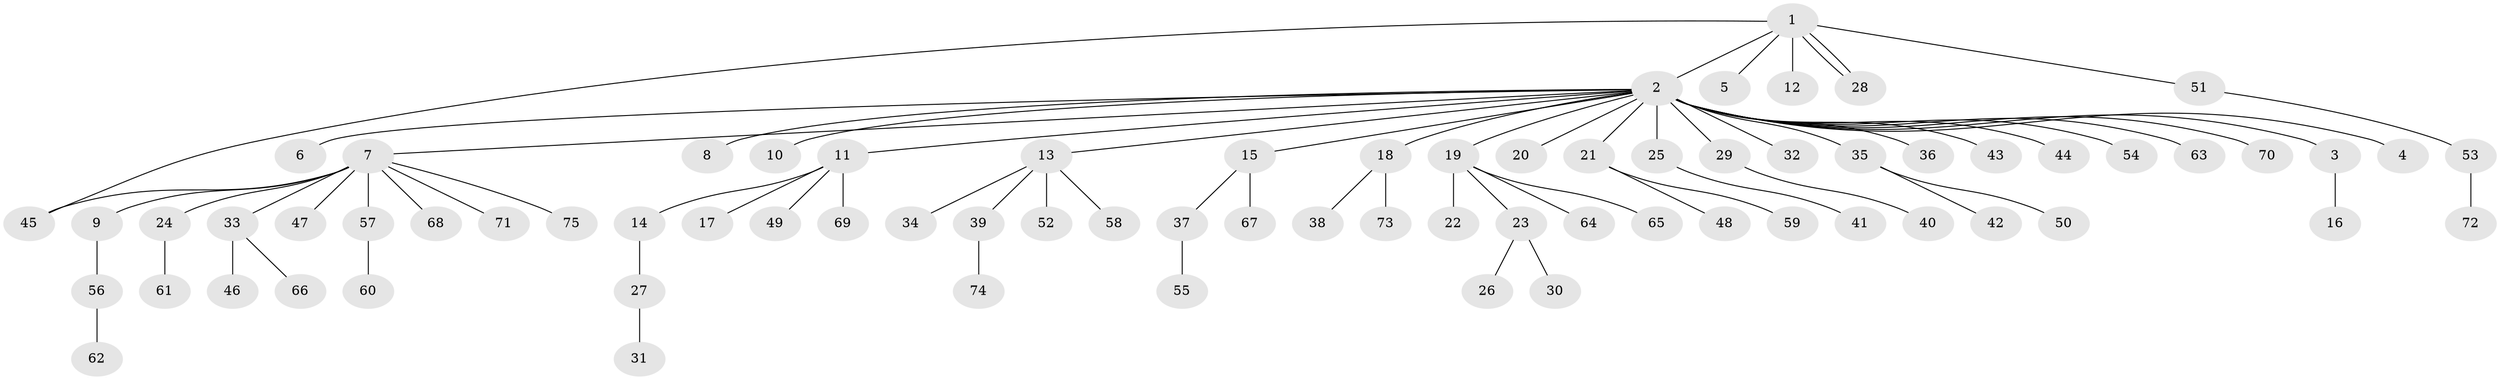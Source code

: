 // coarse degree distribution, {6: 0.01818181818181818, 23: 0.01818181818181818, 1: 0.6909090909090909, 10: 0.01818181818181818, 2: 0.18181818181818182, 4: 0.05454545454545454, 3: 0.01818181818181818}
// Generated by graph-tools (version 1.1) at 2025/41/03/06/25 10:41:52]
// undirected, 75 vertices, 76 edges
graph export_dot {
graph [start="1"]
  node [color=gray90,style=filled];
  1;
  2;
  3;
  4;
  5;
  6;
  7;
  8;
  9;
  10;
  11;
  12;
  13;
  14;
  15;
  16;
  17;
  18;
  19;
  20;
  21;
  22;
  23;
  24;
  25;
  26;
  27;
  28;
  29;
  30;
  31;
  32;
  33;
  34;
  35;
  36;
  37;
  38;
  39;
  40;
  41;
  42;
  43;
  44;
  45;
  46;
  47;
  48;
  49;
  50;
  51;
  52;
  53;
  54;
  55;
  56;
  57;
  58;
  59;
  60;
  61;
  62;
  63;
  64;
  65;
  66;
  67;
  68;
  69;
  70;
  71;
  72;
  73;
  74;
  75;
  1 -- 2;
  1 -- 5;
  1 -- 12;
  1 -- 28;
  1 -- 28;
  1 -- 45;
  1 -- 51;
  2 -- 3;
  2 -- 4;
  2 -- 6;
  2 -- 7;
  2 -- 8;
  2 -- 10;
  2 -- 11;
  2 -- 13;
  2 -- 15;
  2 -- 18;
  2 -- 19;
  2 -- 20;
  2 -- 21;
  2 -- 25;
  2 -- 29;
  2 -- 32;
  2 -- 35;
  2 -- 36;
  2 -- 43;
  2 -- 44;
  2 -- 54;
  2 -- 63;
  2 -- 70;
  3 -- 16;
  7 -- 9;
  7 -- 24;
  7 -- 33;
  7 -- 45;
  7 -- 47;
  7 -- 57;
  7 -- 68;
  7 -- 71;
  7 -- 75;
  9 -- 56;
  11 -- 14;
  11 -- 17;
  11 -- 49;
  11 -- 69;
  13 -- 34;
  13 -- 39;
  13 -- 52;
  13 -- 58;
  14 -- 27;
  15 -- 37;
  15 -- 67;
  18 -- 38;
  18 -- 73;
  19 -- 22;
  19 -- 23;
  19 -- 64;
  19 -- 65;
  21 -- 48;
  21 -- 59;
  23 -- 26;
  23 -- 30;
  24 -- 61;
  25 -- 41;
  27 -- 31;
  29 -- 40;
  33 -- 46;
  33 -- 66;
  35 -- 42;
  35 -- 50;
  37 -- 55;
  39 -- 74;
  51 -- 53;
  53 -- 72;
  56 -- 62;
  57 -- 60;
}
